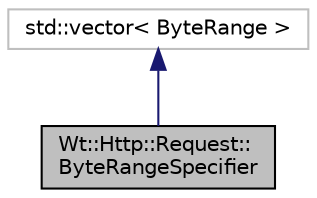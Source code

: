 digraph "Wt::Http::Request::ByteRangeSpecifier"
{
 // LATEX_PDF_SIZE
  edge [fontname="Helvetica",fontsize="10",labelfontname="Helvetica",labelfontsize="10"];
  node [fontname="Helvetica",fontsize="10",shape=record];
  Node1 [label="Wt::Http::Request::\lByteRangeSpecifier",height=0.2,width=0.4,color="black", fillcolor="grey75", style="filled", fontcolor="black",tooltip="A byte range specifier."];
  Node2 -> Node1 [dir="back",color="midnightblue",fontsize="10",style="solid",fontname="Helvetica"];
  Node2 [label="std::vector\< ByteRange \>",height=0.2,width=0.4,color="grey75", fillcolor="white", style="filled",tooltip=" "];
}
